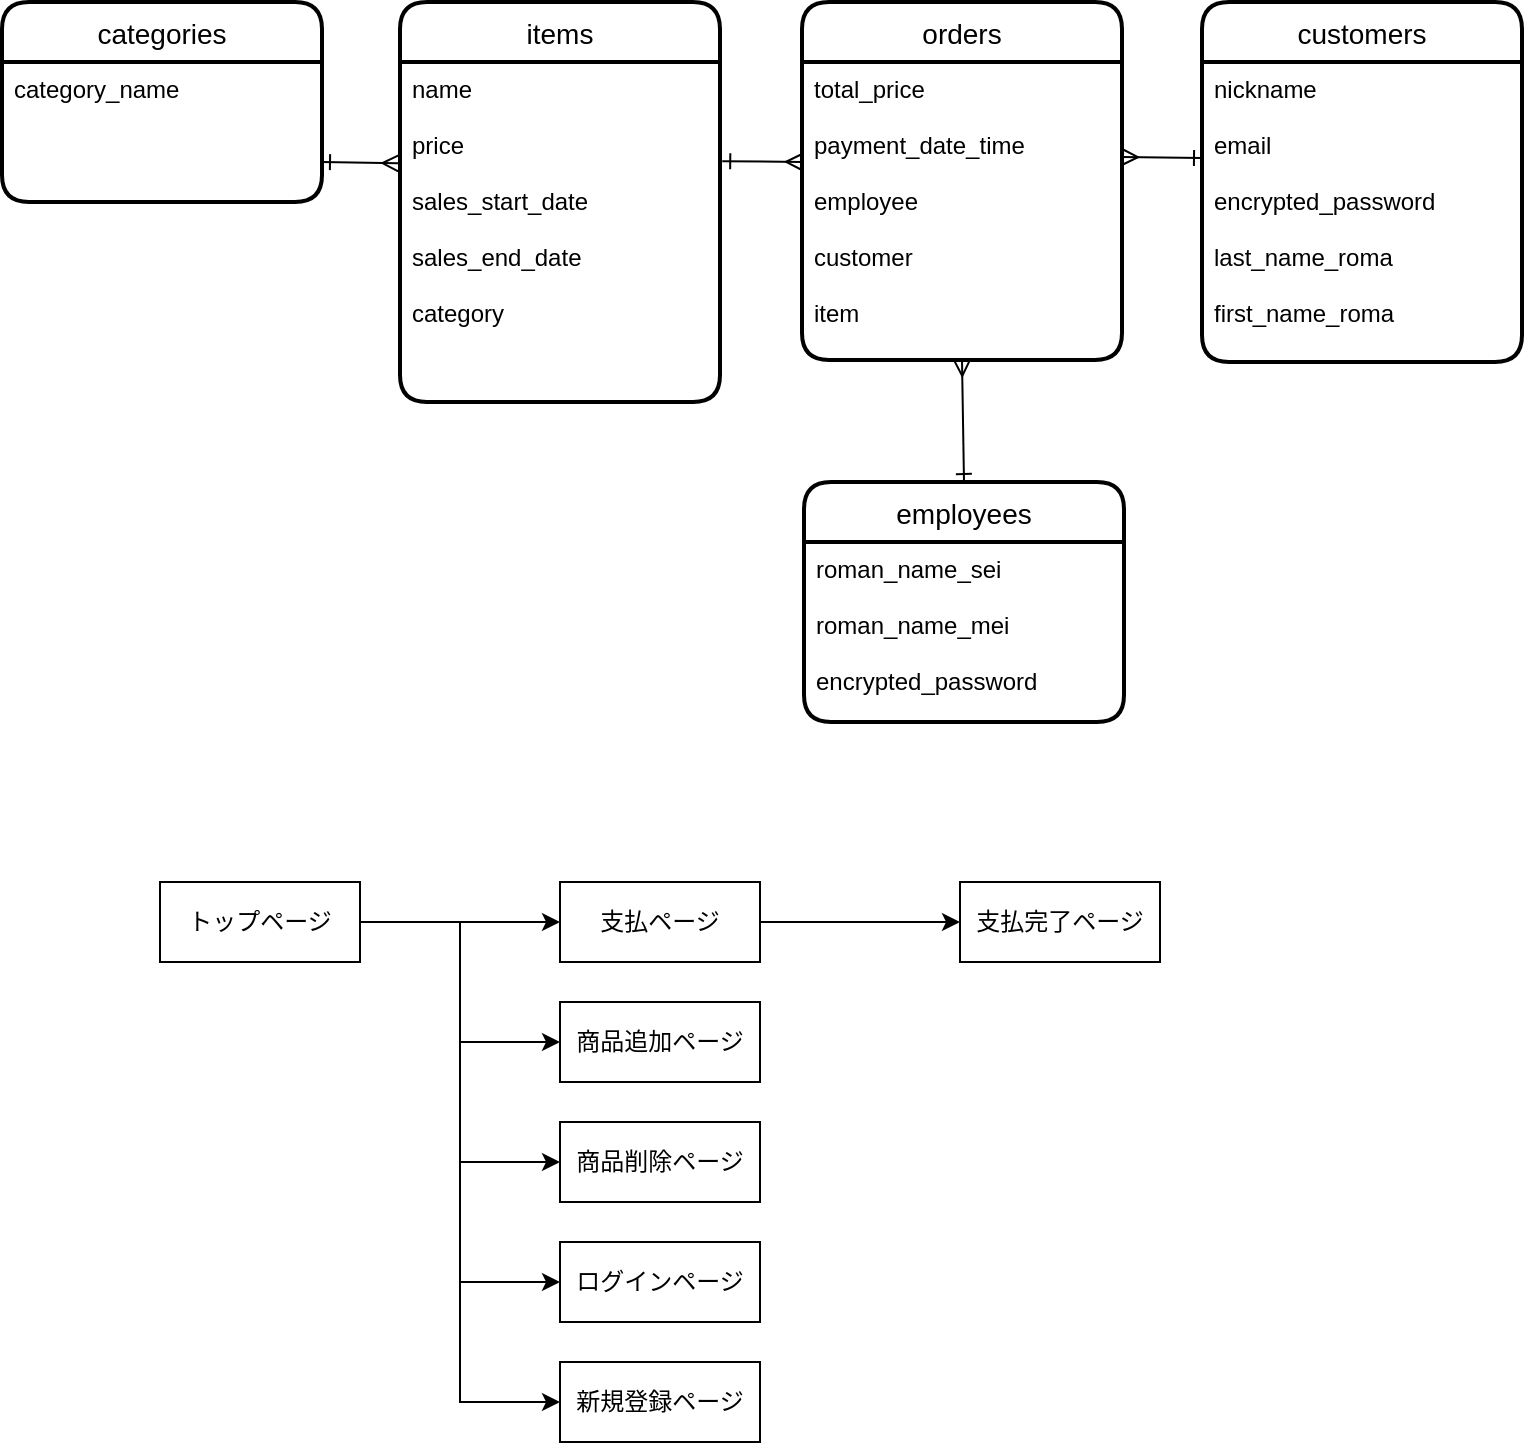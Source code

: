 <mxfile>
    <diagram id="AKeoCIM_p-ZD-hOAvy3j" name="ページ1">
        <mxGraphModel dx="550" dy="711" grid="1" gridSize="10" guides="1" tooltips="1" connect="1" arrows="1" fold="1" page="1" pageScale="1" pageWidth="827" pageHeight="1169" math="0" shadow="0">
            <root>
                <mxCell id="0"/>
                <mxCell id="1" parent="0"/>
                <mxCell id="45" style="edgeStyle=none;html=1;exitX=-0.005;exitY=0.298;exitDx=0;exitDy=0;startArrow=ERmany;startFill=0;endArrow=ERone;endFill=0;exitPerimeter=0;" parent="1" source="3" edge="1">
                    <mxGeometry relative="1" as="geometry">
                        <mxPoint x="201" y="240" as="targetPoint"/>
                    </mxGeometry>
                </mxCell>
                <mxCell id="2" value="items" style="swimlane;childLayout=stackLayout;horizontal=1;startSize=30;horizontalStack=0;rounded=1;fontSize=14;fontStyle=0;strokeWidth=2;resizeParent=0;resizeLast=1;shadow=0;dashed=0;align=center;" parent="1" vertex="1">
                    <mxGeometry x="240" y="160" width="160" height="200" as="geometry"/>
                </mxCell>
                <mxCell id="3" value="name&#10;&#10;price&#10;&#10;sales_start_date&#10;&#10;sales_end_date&#10;&#10;category" style="align=left;strokeColor=none;fillColor=none;spacingLeft=4;fontSize=12;verticalAlign=top;resizable=0;rotatable=0;part=1;" parent="2" vertex="1">
                    <mxGeometry y="30" width="160" height="170" as="geometry"/>
                </mxCell>
                <mxCell id="4" value="orders" style="swimlane;childLayout=stackLayout;horizontal=1;startSize=30;horizontalStack=0;rounded=1;fontSize=14;fontStyle=0;strokeWidth=2;resizeParent=0;resizeLast=1;shadow=0;dashed=0;align=center;" parent="1" vertex="1">
                    <mxGeometry x="441" y="160" width="160" height="179" as="geometry"/>
                </mxCell>
                <mxCell id="5" value="total_price&#10;&#10;payment_date_time&#10;&#10;employee&#10;&#10;customer&#10;&#10;item" style="align=left;strokeColor=none;fillColor=none;spacingLeft=4;fontSize=12;verticalAlign=top;resizable=0;rotatable=0;part=1;" parent="4" vertex="1">
                    <mxGeometry y="30" width="160" height="149" as="geometry"/>
                </mxCell>
                <mxCell id="24" style="edgeStyle=none;html=1;exitX=0.5;exitY=0;exitDx=0;exitDy=0;startArrow=ERone;startFill=0;endArrow=ERmany;endFill=0;entryX=0.5;entryY=1;entryDx=0;entryDy=0;" parent="1" source="10" target="5" edge="1">
                    <mxGeometry relative="1" as="geometry">
                        <mxPoint x="558" y="339.0" as="targetPoint"/>
                    </mxGeometry>
                </mxCell>
                <mxCell id="10" value="employees" style="swimlane;childLayout=stackLayout;horizontal=1;startSize=30;horizontalStack=0;rounded=1;fontSize=14;fontStyle=0;strokeWidth=2;resizeParent=0;resizeLast=1;shadow=0;dashed=0;align=center;" parent="1" vertex="1">
                    <mxGeometry x="442" y="400" width="160" height="120" as="geometry"/>
                </mxCell>
                <mxCell id="11" value="roman_name_sei&#10;&#10;roman_name_mei&#10;&#10;encrypted_password&#10;&#10;" style="align=left;strokeColor=none;fillColor=none;spacingLeft=4;fontSize=12;verticalAlign=top;resizable=0;rotatable=0;part=1;" parent="10" vertex="1">
                    <mxGeometry y="30" width="160" height="90" as="geometry"/>
                </mxCell>
                <mxCell id="17" value="customers" style="swimlane;childLayout=stackLayout;horizontal=1;startSize=30;horizontalStack=0;rounded=1;fontSize=14;fontStyle=0;strokeWidth=2;resizeParent=0;resizeLast=1;shadow=0;dashed=0;align=center;" parent="1" vertex="1">
                    <mxGeometry x="641" y="160" width="160" height="180" as="geometry"/>
                </mxCell>
                <mxCell id="18" value="nickname&#10;&#10;email&#10;&#10;encrypted_password&#10;&#10;last_name_roma&#10;&#10;first_name_roma" style="align=left;strokeColor=none;fillColor=none;spacingLeft=4;fontSize=12;verticalAlign=top;resizable=0;rotatable=0;part=1;" parent="17" vertex="1">
                    <mxGeometry y="30" width="160" height="150" as="geometry"/>
                </mxCell>
                <mxCell id="22" style="edgeStyle=none;html=1;exitX=1.007;exitY=0.303;exitDx=0;exitDy=0;startArrow=ERone;startFill=0;endArrow=ERmany;endFill=0;exitPerimeter=0;" parent="1" edge="1">
                    <mxGeometry relative="1" as="geometry">
                        <mxPoint x="441" y="240" as="targetPoint"/>
                        <mxPoint x="401.12" y="239.6" as="sourcePoint"/>
                    </mxGeometry>
                </mxCell>
                <mxCell id="23" style="edgeStyle=none;html=1;entryX=1;entryY=0.5;entryDx=0;entryDy=0;startArrow=ERone;startFill=0;endArrow=ERmany;endFill=0;" parent="1" edge="1">
                    <mxGeometry relative="1" as="geometry">
                        <mxPoint x="641" y="238" as="sourcePoint"/>
                        <mxPoint x="601" y="237.5" as="targetPoint"/>
                    </mxGeometry>
                </mxCell>
                <mxCell id="30" style="edgeStyle=none;html=1;exitX=1;exitY=0.5;exitDx=0;exitDy=0;startArrow=none;startFill=0;endArrow=classic;endFill=1;" parent="1" source="27" edge="1">
                    <mxGeometry relative="1" as="geometry">
                        <mxPoint x="320" y="620" as="targetPoint"/>
                    </mxGeometry>
                </mxCell>
                <mxCell id="27" value="トップページ" style="whiteSpace=wrap;html=1;align=center;" parent="1" vertex="1">
                    <mxGeometry x="120" y="600" width="100" height="40" as="geometry"/>
                </mxCell>
                <mxCell id="29" value="商品追加ページ" style="whiteSpace=wrap;html=1;align=center;" parent="1" vertex="1">
                    <mxGeometry x="320" y="660" width="100" height="40" as="geometry"/>
                </mxCell>
                <mxCell id="32" value="" style="endArrow=none;html=1;rounded=0;startArrow=classic;startFill=1;" parent="1" edge="1">
                    <mxGeometry relative="1" as="geometry">
                        <mxPoint x="320" y="740" as="sourcePoint"/>
                        <mxPoint x="270" y="680" as="targetPoint"/>
                        <Array as="points">
                            <mxPoint x="270" y="740"/>
                        </Array>
                    </mxGeometry>
                </mxCell>
                <mxCell id="33" value="商品削除ページ" style="whiteSpace=wrap;html=1;align=center;" parent="1" vertex="1">
                    <mxGeometry x="320" y="720" width="100" height="40" as="geometry"/>
                </mxCell>
                <mxCell id="35" value="支払ページ" style="whiteSpace=wrap;html=1;align=center;" parent="1" vertex="1">
                    <mxGeometry x="320" y="600" width="100" height="40" as="geometry"/>
                </mxCell>
                <mxCell id="36" style="edgeStyle=none;html=1;exitX=1;exitY=0.5;exitDx=0;exitDy=0;startArrow=none;startFill=0;endArrow=classic;endFill=1;" parent="1" edge="1">
                    <mxGeometry relative="1" as="geometry">
                        <mxPoint x="420" y="620.0" as="sourcePoint"/>
                        <mxPoint x="520" y="620.0" as="targetPoint"/>
                    </mxGeometry>
                </mxCell>
                <mxCell id="37" value="支払完了ページ" style="whiteSpace=wrap;html=1;align=center;" parent="1" vertex="1">
                    <mxGeometry x="520" y="600" width="100" height="40" as="geometry"/>
                </mxCell>
                <mxCell id="38" value="" style="endArrow=none;html=1;rounded=0;startArrow=classic;startFill=1;" parent="1" edge="1">
                    <mxGeometry relative="1" as="geometry">
                        <mxPoint x="320" y="680.0" as="sourcePoint"/>
                        <mxPoint x="270" y="620.0" as="targetPoint"/>
                        <Array as="points">
                            <mxPoint x="270" y="680"/>
                        </Array>
                    </mxGeometry>
                </mxCell>
                <mxCell id="39" value="" style="endArrow=none;html=1;rounded=0;startArrow=classic;startFill=1;" parent="1" edge="1">
                    <mxGeometry relative="1" as="geometry">
                        <mxPoint x="320" y="800.0" as="sourcePoint"/>
                        <mxPoint x="270" y="740.0" as="targetPoint"/>
                        <Array as="points">
                            <mxPoint x="270" y="800"/>
                        </Array>
                    </mxGeometry>
                </mxCell>
                <mxCell id="40" value="ログインページ" style="whiteSpace=wrap;html=1;align=center;" parent="1" vertex="1">
                    <mxGeometry x="320" y="780" width="100" height="40" as="geometry"/>
                </mxCell>
                <mxCell id="41" value="" style="endArrow=none;html=1;rounded=0;startArrow=classic;startFill=1;" parent="1" edge="1">
                    <mxGeometry relative="1" as="geometry">
                        <mxPoint x="320" y="860.0" as="sourcePoint"/>
                        <mxPoint x="270" y="800.0" as="targetPoint"/>
                        <Array as="points">
                            <mxPoint x="270" y="860"/>
                        </Array>
                    </mxGeometry>
                </mxCell>
                <mxCell id="42" value="新規登録ページ" style="whiteSpace=wrap;html=1;align=center;" parent="1" vertex="1">
                    <mxGeometry x="320" y="840" width="100" height="40" as="geometry"/>
                </mxCell>
                <mxCell id="47" value="categories" style="swimlane;childLayout=stackLayout;horizontal=1;startSize=30;horizontalStack=0;rounded=1;fontSize=14;fontStyle=0;strokeWidth=2;resizeParent=0;resizeLast=1;shadow=0;dashed=0;align=center;" parent="1" vertex="1">
                    <mxGeometry x="41" y="160" width="160" height="100" as="geometry"/>
                </mxCell>
                <mxCell id="48" value="category_name" style="align=left;strokeColor=none;fillColor=none;spacingLeft=4;fontSize=12;verticalAlign=top;resizable=0;rotatable=0;part=1;" parent="47" vertex="1">
                    <mxGeometry y="30" width="160" height="70" as="geometry"/>
                </mxCell>
            </root>
        </mxGraphModel>
    </diagram>
</mxfile>